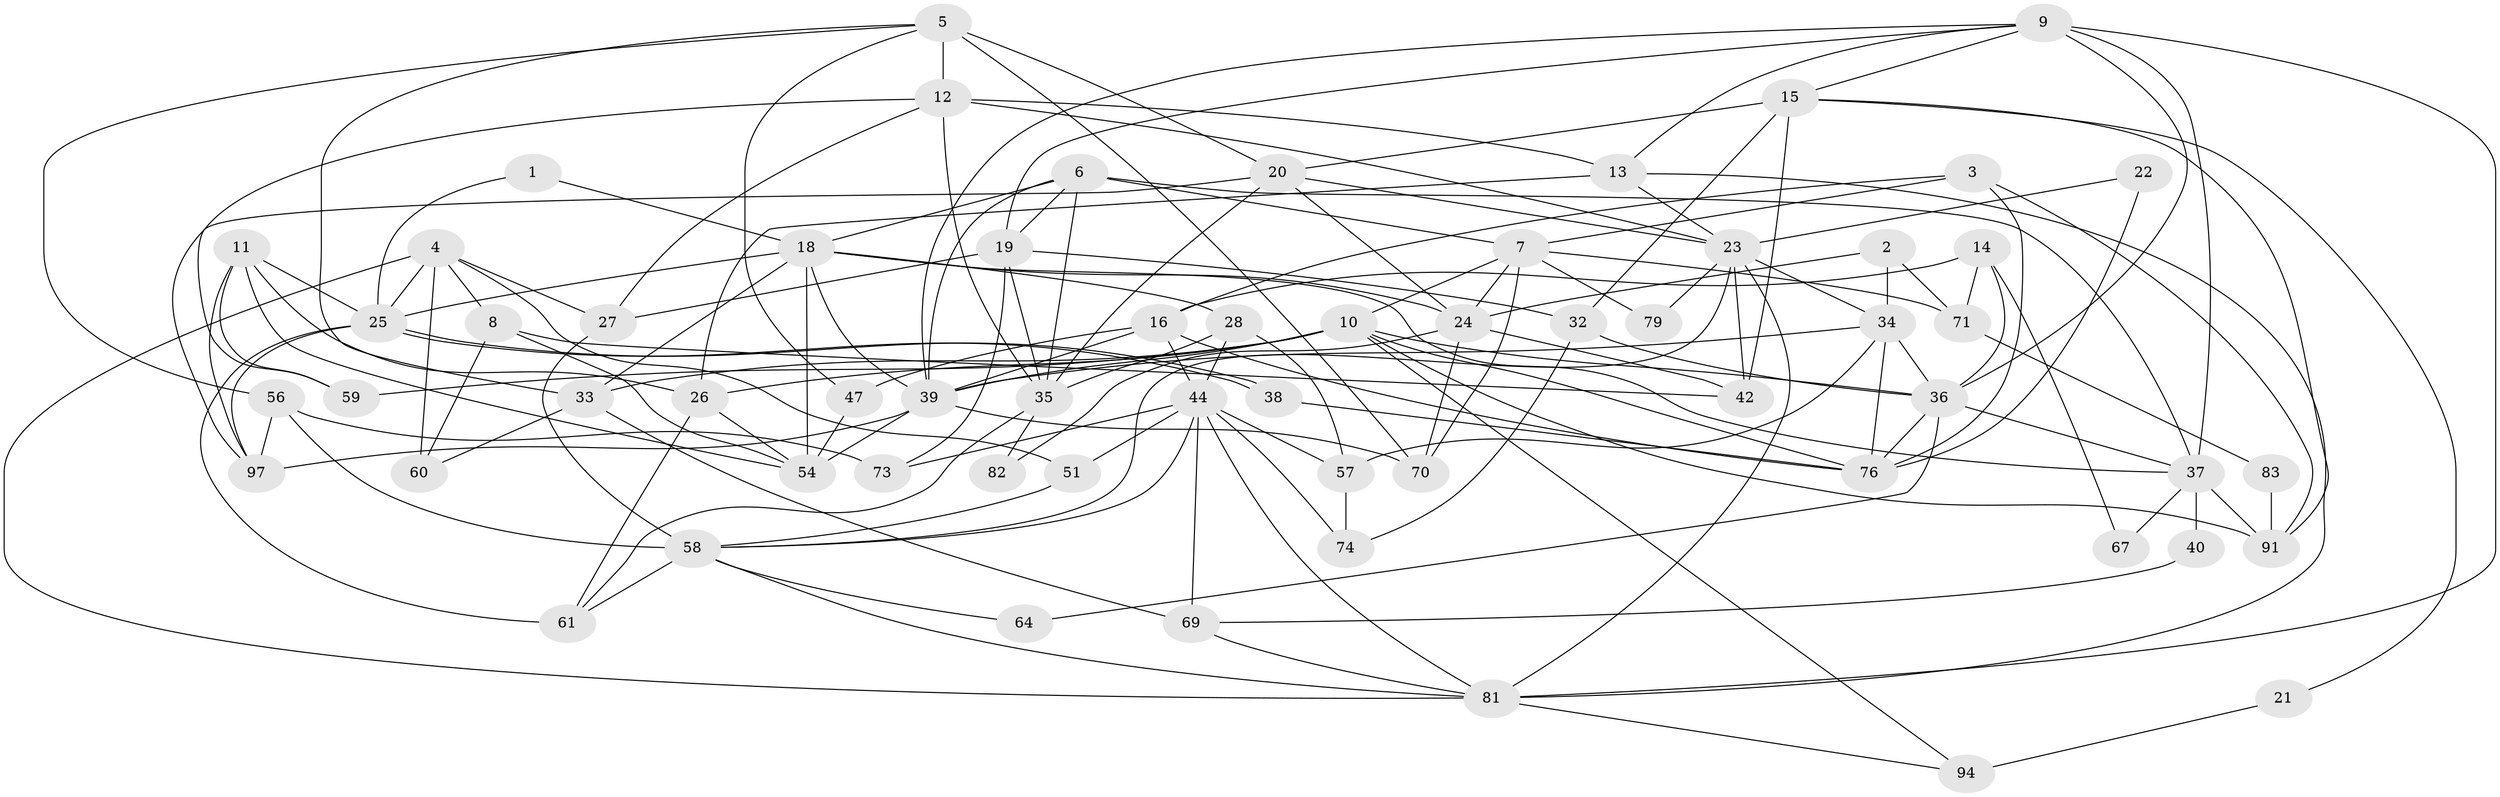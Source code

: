// Generated by graph-tools (version 1.1) at 2025/52/02/27/25 19:52:07]
// undirected, 62 vertices, 153 edges
graph export_dot {
graph [start="1"]
  node [color=gray90,style=filled];
  1;
  2;
  3;
  4 [super="+68"];
  5 [super="+29"];
  6 [super="+45"];
  7 [super="+78"];
  8 [super="+96"];
  9 [super="+89"];
  10 [super="+98"];
  11 [super="+17"];
  12 [super="+75"];
  13 [super="+43"];
  14;
  15 [super="+99"];
  16 [super="+86"];
  18 [super="+31"];
  19 [super="+55"];
  20 [super="+30"];
  21;
  22;
  23 [super="+41"];
  24 [super="+46"];
  25 [super="+48"];
  26 [super="+63"];
  27;
  28;
  32 [super="+65"];
  33;
  34 [super="+53"];
  35 [super="+62"];
  36 [super="+50"];
  37 [super="+92"];
  38;
  39 [super="+49"];
  40;
  42 [super="+66"];
  44 [super="+52"];
  47;
  51;
  54 [super="+72"];
  56 [super="+95"];
  57 [super="+77"];
  58 [super="+88"];
  59;
  60 [super="+87"];
  61 [super="+90"];
  64;
  67;
  69 [super="+80"];
  70;
  71 [super="+84"];
  73;
  74;
  76 [super="+93"];
  79;
  81 [super="+85"];
  82;
  83;
  91;
  94;
  97;
  1 -- 25;
  1 -- 18;
  2 -- 71;
  2 -- 34;
  2 -- 24;
  3 -- 76;
  3 -- 7;
  3 -- 91;
  3 -- 16;
  4 -- 81;
  4 -- 60 [weight=2];
  4 -- 51;
  4 -- 8;
  4 -- 27;
  4 -- 25;
  5 -- 70 [weight=2];
  5 -- 47;
  5 -- 33;
  5 -- 56;
  5 -- 20;
  5 -- 12;
  6 -- 18;
  6 -- 19;
  6 -- 35;
  6 -- 37;
  6 -- 39;
  6 -- 7;
  7 -- 70;
  7 -- 71;
  7 -- 24;
  7 -- 10;
  7 -- 79;
  8 -- 42 [weight=2];
  8 -- 60;
  8 -- 54;
  9 -- 37 [weight=2];
  9 -- 13;
  9 -- 81;
  9 -- 19;
  9 -- 36;
  9 -- 39;
  9 -- 15;
  10 -- 33;
  10 -- 36;
  10 -- 59;
  10 -- 91;
  10 -- 94;
  10 -- 39;
  10 -- 76;
  10 -- 26;
  11 -- 59;
  11 -- 97;
  11 -- 25;
  11 -- 54;
  11 -- 26;
  12 -- 27;
  12 -- 13;
  12 -- 35;
  12 -- 23;
  12 -- 59;
  13 -- 26;
  13 -- 23;
  13 -- 81;
  14 -- 36;
  14 -- 67;
  14 -- 71;
  14 -- 16;
  15 -- 32 [weight=2];
  15 -- 42;
  15 -- 20;
  15 -- 91;
  15 -- 21;
  16 -- 44;
  16 -- 76;
  16 -- 47;
  16 -- 39;
  18 -- 28;
  18 -- 33;
  18 -- 37;
  18 -- 54;
  18 -- 39;
  18 -- 25;
  18 -- 24;
  19 -- 73;
  19 -- 27;
  19 -- 35;
  19 -- 32;
  20 -- 24;
  20 -- 97;
  20 -- 23;
  20 -- 35;
  21 -- 94;
  22 -- 23;
  22 -- 76;
  23 -- 81;
  23 -- 34;
  23 -- 79;
  23 -- 58;
  23 -- 42 [weight=2];
  24 -- 82;
  24 -- 70;
  24 -- 42;
  25 -- 38;
  25 -- 38;
  25 -- 61;
  25 -- 97;
  26 -- 54;
  26 -- 61;
  27 -- 58;
  28 -- 57;
  28 -- 44;
  28 -- 35;
  32 -- 36;
  32 -- 74;
  33 -- 69 [weight=2];
  33 -- 60;
  34 -- 76;
  34 -- 36;
  34 -- 39;
  34 -- 57;
  35 -- 82;
  35 -- 61;
  36 -- 64;
  36 -- 37;
  36 -- 76;
  37 -- 91;
  37 -- 67;
  37 -- 40;
  38 -- 76;
  39 -- 97;
  39 -- 54;
  39 -- 70;
  40 -- 69;
  44 -- 74;
  44 -- 81;
  44 -- 58;
  44 -- 69;
  44 -- 51;
  44 -- 73;
  44 -- 57;
  47 -- 54;
  51 -- 58;
  56 -- 97 [weight=2];
  56 -- 58;
  56 -- 73;
  57 -- 74;
  58 -- 64;
  58 -- 81;
  58 -- 61;
  69 -- 81;
  71 -- 83;
  81 -- 94;
  83 -- 91;
}
